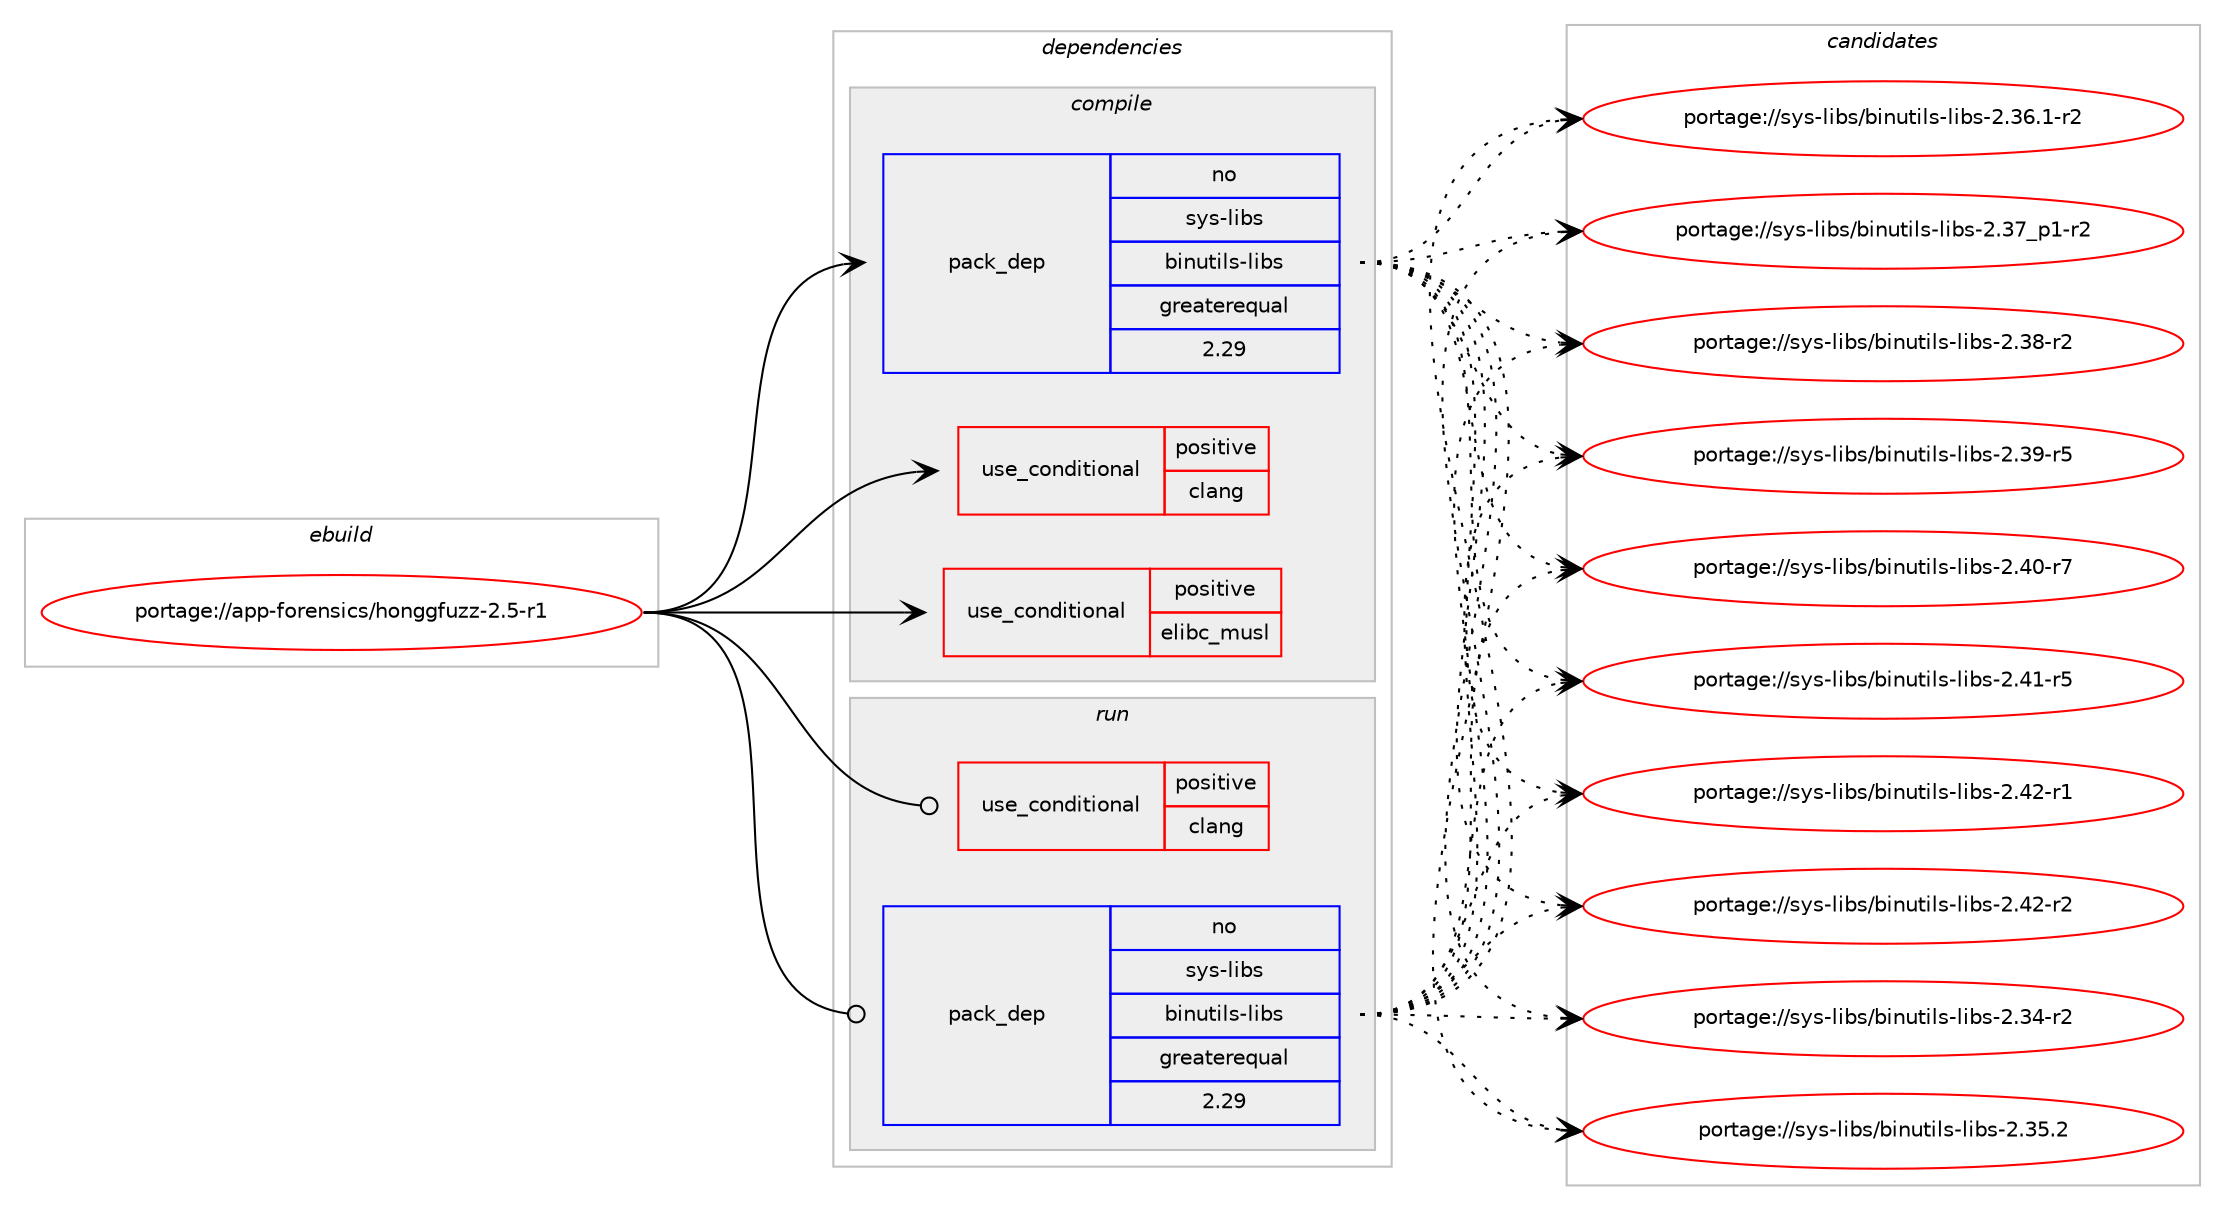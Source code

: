 digraph prolog {

# *************
# Graph options
# *************

newrank=true;
concentrate=true;
compound=true;
graph [rankdir=LR,fontname=Helvetica,fontsize=10,ranksep=1.5];#, ranksep=2.5, nodesep=0.2];
edge  [arrowhead=vee];
node  [fontname=Helvetica,fontsize=10];

# **********
# The ebuild
# **********

subgraph cluster_leftcol {
color=gray;
rank=same;
label=<<i>ebuild</i>>;
id [label="portage://app-forensics/honggfuzz-2.5-r1", color=red, width=4, href="../app-forensics/honggfuzz-2.5-r1.svg"];
}

# ****************
# The dependencies
# ****************

subgraph cluster_midcol {
color=gray;
label=<<i>dependencies</i>>;
subgraph cluster_compile {
fillcolor="#eeeeee";
style=filled;
label=<<i>compile</i>>;
subgraph cond10249 {
dependency16336 [label=<<TABLE BORDER="0" CELLBORDER="1" CELLSPACING="0" CELLPADDING="4"><TR><TD ROWSPAN="3" CELLPADDING="10">use_conditional</TD></TR><TR><TD>positive</TD></TR><TR><TD>clang</TD></TR></TABLE>>, shape=none, color=red];
# *** BEGIN UNKNOWN DEPENDENCY TYPE (TODO) ***
# dependency16336 -> package_dependency(portage://app-forensics/honggfuzz-2.5-r1,install,no,sys-libs,blocksruntime,none,[,,],[],[])
# *** END UNKNOWN DEPENDENCY TYPE (TODO) ***

}
id:e -> dependency16336:w [weight=20,style="solid",arrowhead="vee"];
subgraph cond10250 {
dependency16337 [label=<<TABLE BORDER="0" CELLBORDER="1" CELLSPACING="0" CELLPADDING="4"><TR><TD ROWSPAN="3" CELLPADDING="10">use_conditional</TD></TR><TR><TD>positive</TD></TR><TR><TD>elibc_musl</TD></TR></TABLE>>, shape=none, color=red];
# *** BEGIN UNKNOWN DEPENDENCY TYPE (TODO) ***
# dependency16337 -> package_dependency(portage://app-forensics/honggfuzz-2.5-r1,install,no,sys-libs,queue-standalone,none,[,,],[],[])
# *** END UNKNOWN DEPENDENCY TYPE (TODO) ***

}
id:e -> dependency16337:w [weight=20,style="solid",arrowhead="vee"];
# *** BEGIN UNKNOWN DEPENDENCY TYPE (TODO) ***
# id -> package_dependency(portage://app-forensics/honggfuzz-2.5-r1,install,no,app-arch,xz-utils,none,[,,],[],[])
# *** END UNKNOWN DEPENDENCY TYPE (TODO) ***

subgraph pack5750 {
dependency16338 [label=<<TABLE BORDER="0" CELLBORDER="1" CELLSPACING="0" CELLPADDING="4" WIDTH="220"><TR><TD ROWSPAN="6" CELLPADDING="30">pack_dep</TD></TR><TR><TD WIDTH="110">no</TD></TR><TR><TD>sys-libs</TD></TR><TR><TD>binutils-libs</TD></TR><TR><TD>greaterequal</TD></TR><TR><TD>2.29</TD></TR></TABLE>>, shape=none, color=blue];
}
id:e -> dependency16338:w [weight=20,style="solid",arrowhead="vee"];
# *** BEGIN UNKNOWN DEPENDENCY TYPE (TODO) ***
# id -> package_dependency(portage://app-forensics/honggfuzz-2.5-r1,install,no,sys-libs,libunwind,none,[,,],any_same_slot,[])
# *** END UNKNOWN DEPENDENCY TYPE (TODO) ***

}
subgraph cluster_compileandrun {
fillcolor="#eeeeee";
style=filled;
label=<<i>compile and run</i>>;
}
subgraph cluster_run {
fillcolor="#eeeeee";
style=filled;
label=<<i>run</i>>;
subgraph cond10251 {
dependency16339 [label=<<TABLE BORDER="0" CELLBORDER="1" CELLSPACING="0" CELLPADDING="4"><TR><TD ROWSPAN="3" CELLPADDING="10">use_conditional</TD></TR><TR><TD>positive</TD></TR><TR><TD>clang</TD></TR></TABLE>>, shape=none, color=red];
# *** BEGIN UNKNOWN DEPENDENCY TYPE (TODO) ***
# dependency16339 -> package_dependency(portage://app-forensics/honggfuzz-2.5-r1,run,no,sys-libs,blocksruntime,none,[,,],[],[])
# *** END UNKNOWN DEPENDENCY TYPE (TODO) ***

}
id:e -> dependency16339:w [weight=20,style="solid",arrowhead="odot"];
# *** BEGIN UNKNOWN DEPENDENCY TYPE (TODO) ***
# id -> package_dependency(portage://app-forensics/honggfuzz-2.5-r1,run,no,app-arch,xz-utils,none,[,,],[],[])
# *** END UNKNOWN DEPENDENCY TYPE (TODO) ***

subgraph pack5751 {
dependency16340 [label=<<TABLE BORDER="0" CELLBORDER="1" CELLSPACING="0" CELLPADDING="4" WIDTH="220"><TR><TD ROWSPAN="6" CELLPADDING="30">pack_dep</TD></TR><TR><TD WIDTH="110">no</TD></TR><TR><TD>sys-libs</TD></TR><TR><TD>binutils-libs</TD></TR><TR><TD>greaterequal</TD></TR><TR><TD>2.29</TD></TR></TABLE>>, shape=none, color=blue];
}
id:e -> dependency16340:w [weight=20,style="solid",arrowhead="odot"];
# *** BEGIN UNKNOWN DEPENDENCY TYPE (TODO) ***
# id -> package_dependency(portage://app-forensics/honggfuzz-2.5-r1,run,no,sys-libs,libunwind,none,[,,],any_same_slot,[])
# *** END UNKNOWN DEPENDENCY TYPE (TODO) ***

}
}

# **************
# The candidates
# **************

subgraph cluster_choices {
rank=same;
color=gray;
label=<<i>candidates</i>>;

subgraph choice5750 {
color=black;
nodesep=1;
choice11512111545108105981154798105110117116105108115451081059811545504651524511450 [label="portage://sys-libs/binutils-libs-2.34-r2", color=red, width=4,href="../sys-libs/binutils-libs-2.34-r2.svg"];
choice11512111545108105981154798105110117116105108115451081059811545504651534650 [label="portage://sys-libs/binutils-libs-2.35.2", color=red, width=4,href="../sys-libs/binutils-libs-2.35.2.svg"];
choice115121115451081059811547981051101171161051081154510810598115455046515446494511450 [label="portage://sys-libs/binutils-libs-2.36.1-r2", color=red, width=4,href="../sys-libs/binutils-libs-2.36.1-r2.svg"];
choice115121115451081059811547981051101171161051081154510810598115455046515595112494511450 [label="portage://sys-libs/binutils-libs-2.37_p1-r2", color=red, width=4,href="../sys-libs/binutils-libs-2.37_p1-r2.svg"];
choice11512111545108105981154798105110117116105108115451081059811545504651564511450 [label="portage://sys-libs/binutils-libs-2.38-r2", color=red, width=4,href="../sys-libs/binutils-libs-2.38-r2.svg"];
choice11512111545108105981154798105110117116105108115451081059811545504651574511453 [label="portage://sys-libs/binutils-libs-2.39-r5", color=red, width=4,href="../sys-libs/binutils-libs-2.39-r5.svg"];
choice11512111545108105981154798105110117116105108115451081059811545504652484511455 [label="portage://sys-libs/binutils-libs-2.40-r7", color=red, width=4,href="../sys-libs/binutils-libs-2.40-r7.svg"];
choice11512111545108105981154798105110117116105108115451081059811545504652494511453 [label="portage://sys-libs/binutils-libs-2.41-r5", color=red, width=4,href="../sys-libs/binutils-libs-2.41-r5.svg"];
choice11512111545108105981154798105110117116105108115451081059811545504652504511449 [label="portage://sys-libs/binutils-libs-2.42-r1", color=red, width=4,href="../sys-libs/binutils-libs-2.42-r1.svg"];
choice11512111545108105981154798105110117116105108115451081059811545504652504511450 [label="portage://sys-libs/binutils-libs-2.42-r2", color=red, width=4,href="../sys-libs/binutils-libs-2.42-r2.svg"];
dependency16338:e -> choice11512111545108105981154798105110117116105108115451081059811545504651524511450:w [style=dotted,weight="100"];
dependency16338:e -> choice11512111545108105981154798105110117116105108115451081059811545504651534650:w [style=dotted,weight="100"];
dependency16338:e -> choice115121115451081059811547981051101171161051081154510810598115455046515446494511450:w [style=dotted,weight="100"];
dependency16338:e -> choice115121115451081059811547981051101171161051081154510810598115455046515595112494511450:w [style=dotted,weight="100"];
dependency16338:e -> choice11512111545108105981154798105110117116105108115451081059811545504651564511450:w [style=dotted,weight="100"];
dependency16338:e -> choice11512111545108105981154798105110117116105108115451081059811545504651574511453:w [style=dotted,weight="100"];
dependency16338:e -> choice11512111545108105981154798105110117116105108115451081059811545504652484511455:w [style=dotted,weight="100"];
dependency16338:e -> choice11512111545108105981154798105110117116105108115451081059811545504652494511453:w [style=dotted,weight="100"];
dependency16338:e -> choice11512111545108105981154798105110117116105108115451081059811545504652504511449:w [style=dotted,weight="100"];
dependency16338:e -> choice11512111545108105981154798105110117116105108115451081059811545504652504511450:w [style=dotted,weight="100"];
}
subgraph choice5751 {
color=black;
nodesep=1;
choice11512111545108105981154798105110117116105108115451081059811545504651524511450 [label="portage://sys-libs/binutils-libs-2.34-r2", color=red, width=4,href="../sys-libs/binutils-libs-2.34-r2.svg"];
choice11512111545108105981154798105110117116105108115451081059811545504651534650 [label="portage://sys-libs/binutils-libs-2.35.2", color=red, width=4,href="../sys-libs/binutils-libs-2.35.2.svg"];
choice115121115451081059811547981051101171161051081154510810598115455046515446494511450 [label="portage://sys-libs/binutils-libs-2.36.1-r2", color=red, width=4,href="../sys-libs/binutils-libs-2.36.1-r2.svg"];
choice115121115451081059811547981051101171161051081154510810598115455046515595112494511450 [label="portage://sys-libs/binutils-libs-2.37_p1-r2", color=red, width=4,href="../sys-libs/binutils-libs-2.37_p1-r2.svg"];
choice11512111545108105981154798105110117116105108115451081059811545504651564511450 [label="portage://sys-libs/binutils-libs-2.38-r2", color=red, width=4,href="../sys-libs/binutils-libs-2.38-r2.svg"];
choice11512111545108105981154798105110117116105108115451081059811545504651574511453 [label="portage://sys-libs/binutils-libs-2.39-r5", color=red, width=4,href="../sys-libs/binutils-libs-2.39-r5.svg"];
choice11512111545108105981154798105110117116105108115451081059811545504652484511455 [label="portage://sys-libs/binutils-libs-2.40-r7", color=red, width=4,href="../sys-libs/binutils-libs-2.40-r7.svg"];
choice11512111545108105981154798105110117116105108115451081059811545504652494511453 [label="portage://sys-libs/binutils-libs-2.41-r5", color=red, width=4,href="../sys-libs/binutils-libs-2.41-r5.svg"];
choice11512111545108105981154798105110117116105108115451081059811545504652504511449 [label="portage://sys-libs/binutils-libs-2.42-r1", color=red, width=4,href="../sys-libs/binutils-libs-2.42-r1.svg"];
choice11512111545108105981154798105110117116105108115451081059811545504652504511450 [label="portage://sys-libs/binutils-libs-2.42-r2", color=red, width=4,href="../sys-libs/binutils-libs-2.42-r2.svg"];
dependency16340:e -> choice11512111545108105981154798105110117116105108115451081059811545504651524511450:w [style=dotted,weight="100"];
dependency16340:e -> choice11512111545108105981154798105110117116105108115451081059811545504651534650:w [style=dotted,weight="100"];
dependency16340:e -> choice115121115451081059811547981051101171161051081154510810598115455046515446494511450:w [style=dotted,weight="100"];
dependency16340:e -> choice115121115451081059811547981051101171161051081154510810598115455046515595112494511450:w [style=dotted,weight="100"];
dependency16340:e -> choice11512111545108105981154798105110117116105108115451081059811545504651564511450:w [style=dotted,weight="100"];
dependency16340:e -> choice11512111545108105981154798105110117116105108115451081059811545504651574511453:w [style=dotted,weight="100"];
dependency16340:e -> choice11512111545108105981154798105110117116105108115451081059811545504652484511455:w [style=dotted,weight="100"];
dependency16340:e -> choice11512111545108105981154798105110117116105108115451081059811545504652494511453:w [style=dotted,weight="100"];
dependency16340:e -> choice11512111545108105981154798105110117116105108115451081059811545504652504511449:w [style=dotted,weight="100"];
dependency16340:e -> choice11512111545108105981154798105110117116105108115451081059811545504652504511450:w [style=dotted,weight="100"];
}
}

}
